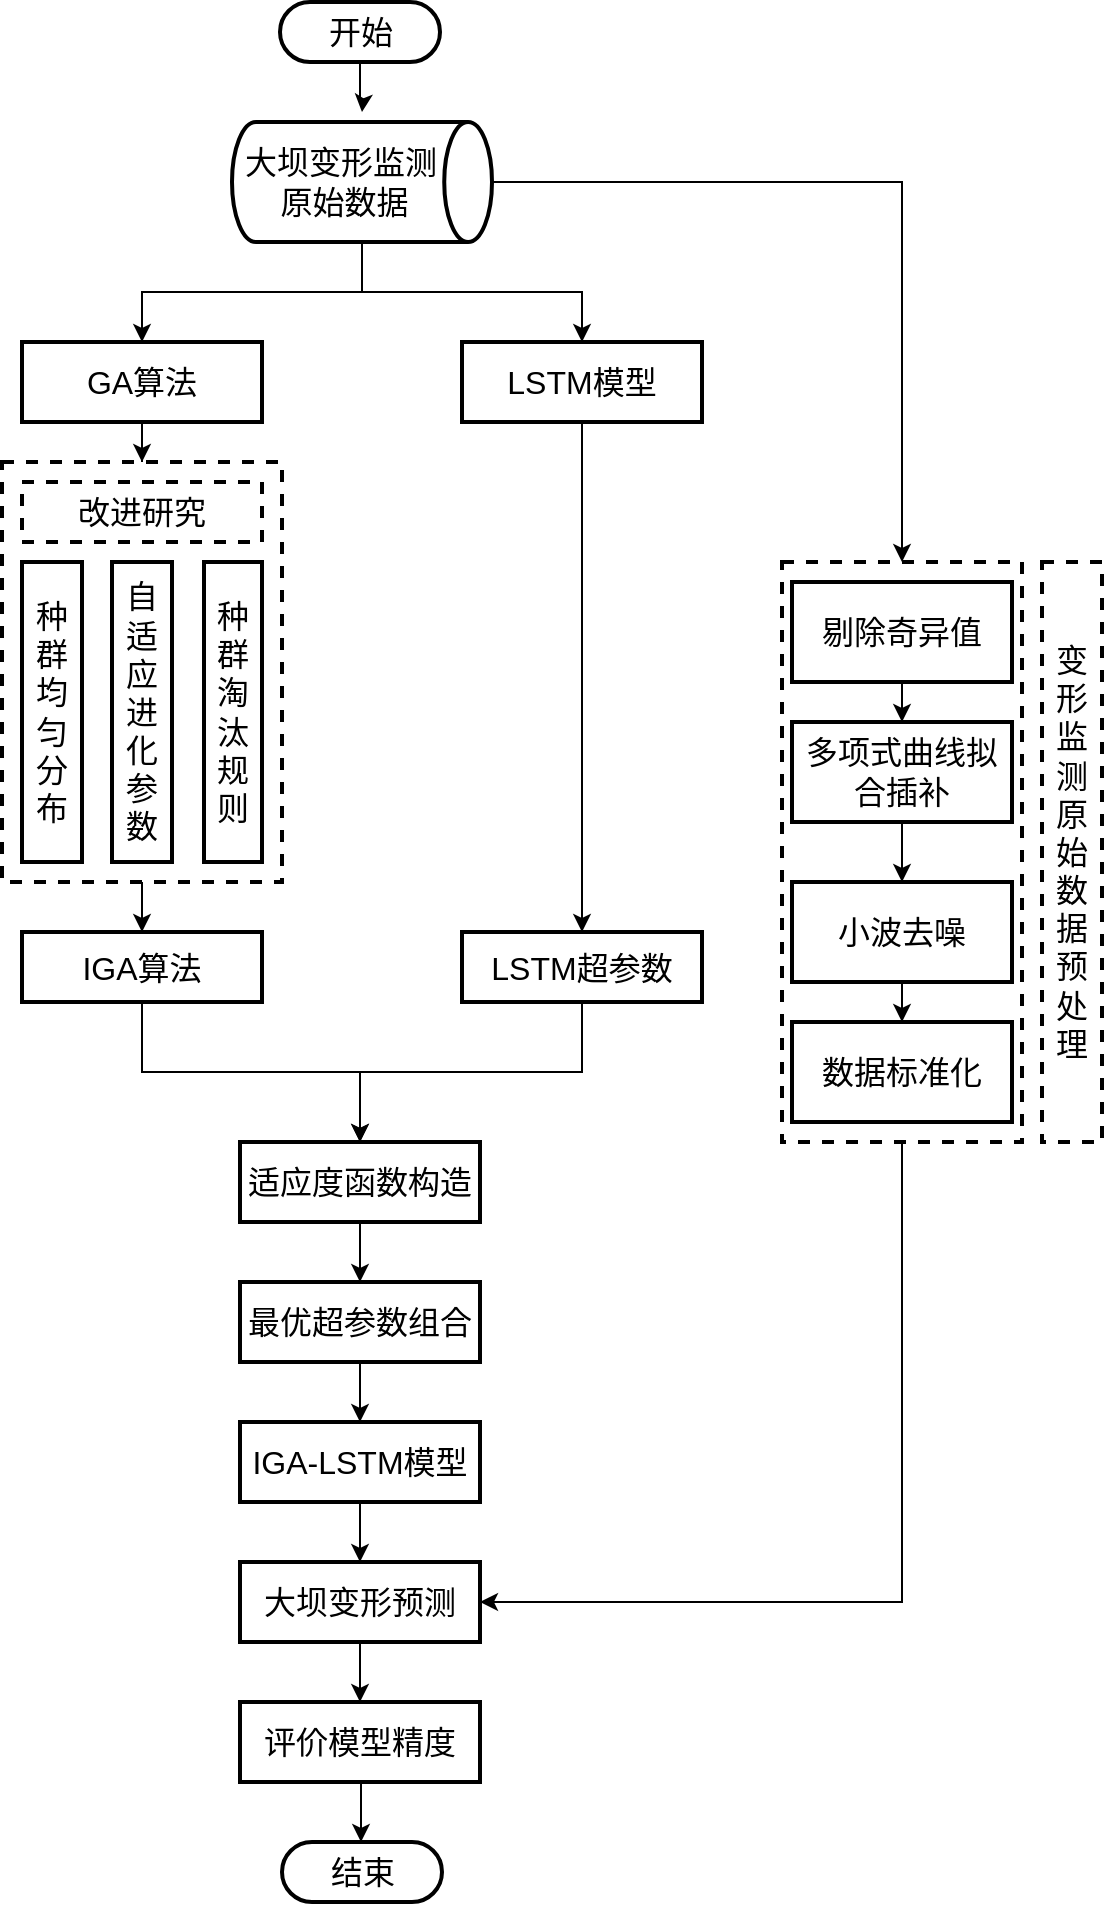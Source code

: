 <mxfile version="14.5.10" type="github">
  <diagram id="VWs96mPL_qFnbKkAlytn" name="Page-1">
    <mxGraphModel dx="1634" dy="832" grid="1" gridSize="10" guides="1" tooltips="1" connect="1" arrows="1" fold="1" page="1" pageScale="1" pageWidth="827" pageHeight="1169" math="0" shadow="0">
      <root>
        <mxCell id="0" />
        <mxCell id="1" parent="0" />
        <mxCell id="ZjJAUr3FeUKmNjzEr1_K-8" value="" style="edgeStyle=orthogonalEdgeStyle;rounded=0;orthogonalLoop=1;jettySize=auto;html=1;" edge="1" parent="1" source="ZjJAUr3FeUKmNjzEr1_K-4">
          <mxGeometry relative="1" as="geometry">
            <mxPoint x="430" y="115" as="targetPoint" />
          </mxGeometry>
        </mxCell>
        <mxCell id="ZjJAUr3FeUKmNjzEr1_K-4" value="开始" style="html=1;whitespace=wrap;shape=mxgraph.dfd.start;strokeWidth=2;fontSize=16;" vertex="1" parent="1">
          <mxGeometry x="389" y="60" width="80" height="30" as="geometry" />
        </mxCell>
        <mxCell id="ZjJAUr3FeUKmNjzEr1_K-20" value="" style="edgeStyle=orthogonalEdgeStyle;rounded=0;orthogonalLoop=1;jettySize=auto;html=1;" edge="1" parent="1" source="ZjJAUr3FeUKmNjzEr1_K-9" target="ZjJAUr3FeUKmNjzEr1_K-19">
          <mxGeometry relative="1" as="geometry">
            <Array as="points">
              <mxPoint x="430" y="205" />
              <mxPoint x="320" y="205" />
            </Array>
          </mxGeometry>
        </mxCell>
        <mxCell id="ZjJAUr3FeUKmNjzEr1_K-22" value="" style="edgeStyle=orthogonalEdgeStyle;rounded=0;orthogonalLoop=1;jettySize=auto;html=1;" edge="1" parent="1" source="ZjJAUr3FeUKmNjzEr1_K-9" target="ZjJAUr3FeUKmNjzEr1_K-21">
          <mxGeometry relative="1" as="geometry" />
        </mxCell>
        <mxCell id="ZjJAUr3FeUKmNjzEr1_K-49" value="" style="edgeStyle=orthogonalEdgeStyle;rounded=0;orthogonalLoop=1;jettySize=auto;html=1;" edge="1" parent="1" source="ZjJAUr3FeUKmNjzEr1_K-9" target="ZjJAUr3FeUKmNjzEr1_K-48">
          <mxGeometry relative="1" as="geometry" />
        </mxCell>
        <mxCell id="ZjJAUr3FeUKmNjzEr1_K-9" value="&amp;nbsp;大坝变形监测&lt;br&gt;&amp;nbsp; &amp;nbsp; &amp;nbsp;原始数据" style="strokeWidth=2;html=1;shape=mxgraph.flowchart.direct_data;whiteSpace=wrap;fontSize=16;align=left;" vertex="1" parent="1">
          <mxGeometry x="365" y="120" width="130" height="60" as="geometry" />
        </mxCell>
        <mxCell id="ZjJAUr3FeUKmNjzEr1_K-24" value="" style="edgeStyle=orthogonalEdgeStyle;rounded=0;orthogonalLoop=1;jettySize=auto;html=1;" edge="1" parent="1" source="ZjJAUr3FeUKmNjzEr1_K-19" target="ZjJAUr3FeUKmNjzEr1_K-23">
          <mxGeometry relative="1" as="geometry" />
        </mxCell>
        <mxCell id="ZjJAUr3FeUKmNjzEr1_K-19" value="&lt;font style=&quot;font-size: 16px&quot;&gt;GA算法&lt;/font&gt;" style="whiteSpace=wrap;html=1;strokeWidth=2;fontSize=15;" vertex="1" parent="1">
          <mxGeometry x="260" y="230" width="120" height="40" as="geometry" />
        </mxCell>
        <mxCell id="ZjJAUr3FeUKmNjzEr1_K-30" value="" style="edgeStyle=orthogonalEdgeStyle;rounded=0;orthogonalLoop=1;jettySize=auto;html=1;" edge="1" parent="1" source="ZjJAUr3FeUKmNjzEr1_K-21" target="ZjJAUr3FeUKmNjzEr1_K-29">
          <mxGeometry relative="1" as="geometry" />
        </mxCell>
        <mxCell id="ZjJAUr3FeUKmNjzEr1_K-21" value="&lt;font style=&quot;font-size: 16px&quot;&gt;LSTM模型&lt;/font&gt;" style="whiteSpace=wrap;html=1;strokeWidth=2;" vertex="1" parent="1">
          <mxGeometry x="480" y="230" width="120" height="40" as="geometry" />
        </mxCell>
        <mxCell id="ZjJAUr3FeUKmNjzEr1_K-32" value="" style="edgeStyle=orthogonalEdgeStyle;rounded=0;orthogonalLoop=1;jettySize=auto;html=1;" edge="1" parent="1" source="ZjJAUr3FeUKmNjzEr1_K-23" target="ZjJAUr3FeUKmNjzEr1_K-31">
          <mxGeometry relative="1" as="geometry" />
        </mxCell>
        <mxCell id="ZjJAUr3FeUKmNjzEr1_K-23" value="" style="whiteSpace=wrap;html=1;strokeWidth=2;dashed=1;" vertex="1" parent="1">
          <mxGeometry x="250" y="290" width="140" height="210" as="geometry" />
        </mxCell>
        <mxCell id="ZjJAUr3FeUKmNjzEr1_K-25" value="改进研究" style="rounded=0;whiteSpace=wrap;html=1;strokeWidth=2;fontSize=16;dashed=1;" vertex="1" parent="1">
          <mxGeometry x="260" y="300" width="120" height="30" as="geometry" />
        </mxCell>
        <mxCell id="ZjJAUr3FeUKmNjzEr1_K-28" value="种群淘汰规则" style="rounded=0;whiteSpace=wrap;html=1;strokeWidth=2;fontSize=16;" vertex="1" parent="1">
          <mxGeometry x="351" y="340" width="29" height="150" as="geometry" />
        </mxCell>
        <mxCell id="ZjJAUr3FeUKmNjzEr1_K-36" value="" style="edgeStyle=orthogonalEdgeStyle;rounded=0;orthogonalLoop=1;jettySize=auto;html=1;" edge="1" parent="1" source="ZjJAUr3FeUKmNjzEr1_K-29" target="ZjJAUr3FeUKmNjzEr1_K-35">
          <mxGeometry relative="1" as="geometry" />
        </mxCell>
        <mxCell id="ZjJAUr3FeUKmNjzEr1_K-29" value="&lt;font style=&quot;font-size: 16px&quot;&gt;LSTM超参数&lt;/font&gt;" style="whiteSpace=wrap;html=1;strokeWidth=2;" vertex="1" parent="1">
          <mxGeometry x="480" y="525" width="120" height="35" as="geometry" />
        </mxCell>
        <mxCell id="ZjJAUr3FeUKmNjzEr1_K-34" value="" style="edgeStyle=orthogonalEdgeStyle;rounded=0;orthogonalLoop=1;jettySize=auto;html=1;" edge="1" parent="1" source="ZjJAUr3FeUKmNjzEr1_K-31" target="ZjJAUr3FeUKmNjzEr1_K-33">
          <mxGeometry relative="1" as="geometry" />
        </mxCell>
        <mxCell id="ZjJAUr3FeUKmNjzEr1_K-31" value="&lt;font style=&quot;font-size: 16px&quot;&gt;IGA算法&lt;/font&gt;" style="whiteSpace=wrap;html=1;strokeWidth=2;" vertex="1" parent="1">
          <mxGeometry x="260" y="525" width="120" height="35" as="geometry" />
        </mxCell>
        <mxCell id="ZjJAUr3FeUKmNjzEr1_K-33" value="" style="whiteSpace=wrap;html=1;strokeWidth=2;" vertex="1" parent="1">
          <mxGeometry x="369" y="630" width="120" height="40" as="geometry" />
        </mxCell>
        <mxCell id="ZjJAUr3FeUKmNjzEr1_K-38" value="" style="edgeStyle=orthogonalEdgeStyle;rounded=0;orthogonalLoop=1;jettySize=auto;html=1;" edge="1" parent="1" source="ZjJAUr3FeUKmNjzEr1_K-35" target="ZjJAUr3FeUKmNjzEr1_K-37">
          <mxGeometry relative="1" as="geometry" />
        </mxCell>
        <mxCell id="ZjJAUr3FeUKmNjzEr1_K-35" value="&lt;font style=&quot;font-size: 16px&quot;&gt;适应度函数构造&lt;/font&gt;" style="whiteSpace=wrap;html=1;strokeWidth=2;" vertex="1" parent="1">
          <mxGeometry x="369" y="630" width="120" height="40" as="geometry" />
        </mxCell>
        <mxCell id="ZjJAUr3FeUKmNjzEr1_K-40" value="" style="edgeStyle=orthogonalEdgeStyle;rounded=0;orthogonalLoop=1;jettySize=auto;html=1;" edge="1" parent="1" source="ZjJAUr3FeUKmNjzEr1_K-37" target="ZjJAUr3FeUKmNjzEr1_K-39">
          <mxGeometry relative="1" as="geometry" />
        </mxCell>
        <mxCell id="ZjJAUr3FeUKmNjzEr1_K-37" value="&lt;font style=&quot;font-size: 16px&quot;&gt;最优超参数组合&lt;/font&gt;" style="whiteSpace=wrap;html=1;strokeWidth=2;" vertex="1" parent="1">
          <mxGeometry x="369" y="700" width="120" height="40" as="geometry" />
        </mxCell>
        <mxCell id="ZjJAUr3FeUKmNjzEr1_K-42" value="" style="edgeStyle=orthogonalEdgeStyle;rounded=0;orthogonalLoop=1;jettySize=auto;html=1;" edge="1" parent="1" source="ZjJAUr3FeUKmNjzEr1_K-39" target="ZjJAUr3FeUKmNjzEr1_K-41">
          <mxGeometry relative="1" as="geometry" />
        </mxCell>
        <mxCell id="ZjJAUr3FeUKmNjzEr1_K-39" value="&lt;font style=&quot;font-size: 16px&quot;&gt;IGA-LSTM模型&lt;/font&gt;" style="whiteSpace=wrap;html=1;strokeWidth=2;" vertex="1" parent="1">
          <mxGeometry x="369" y="770" width="120" height="40" as="geometry" />
        </mxCell>
        <mxCell id="ZjJAUr3FeUKmNjzEr1_K-44" value="" style="edgeStyle=orthogonalEdgeStyle;rounded=0;orthogonalLoop=1;jettySize=auto;html=1;" edge="1" parent="1" source="ZjJAUr3FeUKmNjzEr1_K-41" target="ZjJAUr3FeUKmNjzEr1_K-43">
          <mxGeometry relative="1" as="geometry" />
        </mxCell>
        <mxCell id="ZjJAUr3FeUKmNjzEr1_K-41" value="&lt;font style=&quot;font-size: 16px&quot;&gt;大坝变形预测&lt;/font&gt;" style="whiteSpace=wrap;html=1;strokeWidth=2;" vertex="1" parent="1">
          <mxGeometry x="369" y="840" width="120" height="40" as="geometry" />
        </mxCell>
        <mxCell id="ZjJAUr3FeUKmNjzEr1_K-43" value="&lt;font style=&quot;font-size: 16px&quot;&gt;评价模型精度&lt;/font&gt;" style="whiteSpace=wrap;html=1;strokeWidth=2;" vertex="1" parent="1">
          <mxGeometry x="369" y="910" width="120" height="40" as="geometry" />
        </mxCell>
        <mxCell id="ZjJAUr3FeUKmNjzEr1_K-63" style="edgeStyle=orthogonalEdgeStyle;rounded=0;orthogonalLoop=1;jettySize=auto;html=1;" edge="1" parent="1" source="ZjJAUr3FeUKmNjzEr1_K-48" target="ZjJAUr3FeUKmNjzEr1_K-41">
          <mxGeometry relative="1" as="geometry">
            <Array as="points">
              <mxPoint x="700" y="860" />
            </Array>
          </mxGeometry>
        </mxCell>
        <mxCell id="ZjJAUr3FeUKmNjzEr1_K-48" value="" style="whiteSpace=wrap;html=1;strokeWidth=2;dashed=1;" vertex="1" parent="1">
          <mxGeometry x="640" y="340" width="120" height="290" as="geometry" />
        </mxCell>
        <mxCell id="ZjJAUr3FeUKmNjzEr1_K-50" value="&lt;font style=&quot;font-size: 16px&quot;&gt;变形监测原始数据预处理&lt;/font&gt;" style="whiteSpace=wrap;html=1;strokeWidth=2;dashed=1;" vertex="1" parent="1">
          <mxGeometry x="770" y="340" width="30" height="290" as="geometry" />
        </mxCell>
        <mxCell id="ZjJAUr3FeUKmNjzEr1_K-53" value="" style="edgeStyle=orthogonalEdgeStyle;rounded=0;orthogonalLoop=1;jettySize=auto;html=1;" edge="1" parent="1" source="ZjJAUr3FeUKmNjzEr1_K-51" target="ZjJAUr3FeUKmNjzEr1_K-52">
          <mxGeometry relative="1" as="geometry" />
        </mxCell>
        <mxCell id="ZjJAUr3FeUKmNjzEr1_K-51" value="&lt;font style=&quot;font-size: 16px&quot;&gt;剔除奇异值&lt;/font&gt;" style="whiteSpace=wrap;html=1;strokeWidth=2;" vertex="1" parent="1">
          <mxGeometry x="645" y="350" width="110" height="50" as="geometry" />
        </mxCell>
        <mxCell id="ZjJAUr3FeUKmNjzEr1_K-55" value="" style="edgeStyle=orthogonalEdgeStyle;rounded=0;orthogonalLoop=1;jettySize=auto;html=1;" edge="1" parent="1" source="ZjJAUr3FeUKmNjzEr1_K-52" target="ZjJAUr3FeUKmNjzEr1_K-54">
          <mxGeometry relative="1" as="geometry" />
        </mxCell>
        <mxCell id="ZjJAUr3FeUKmNjzEr1_K-52" value="&lt;font style=&quot;font-size: 16px&quot;&gt;多项式曲线拟合插补&lt;/font&gt;" style="whiteSpace=wrap;html=1;strokeWidth=2;" vertex="1" parent="1">
          <mxGeometry x="645" y="420" width="110" height="50" as="geometry" />
        </mxCell>
        <mxCell id="ZjJAUr3FeUKmNjzEr1_K-57" value="" style="edgeStyle=orthogonalEdgeStyle;rounded=0;orthogonalLoop=1;jettySize=auto;html=1;" edge="1" parent="1" source="ZjJAUr3FeUKmNjzEr1_K-54" target="ZjJAUr3FeUKmNjzEr1_K-56">
          <mxGeometry relative="1" as="geometry" />
        </mxCell>
        <mxCell id="ZjJAUr3FeUKmNjzEr1_K-54" value="&lt;font style=&quot;font-size: 16px&quot;&gt;小波去噪&lt;/font&gt;" style="whiteSpace=wrap;html=1;strokeWidth=2;" vertex="1" parent="1">
          <mxGeometry x="645" y="500" width="110" height="50" as="geometry" />
        </mxCell>
        <mxCell id="ZjJAUr3FeUKmNjzEr1_K-56" value="&lt;font style=&quot;font-size: 16px&quot;&gt;数据标准化&lt;/font&gt;" style="whiteSpace=wrap;html=1;strokeWidth=2;" vertex="1" parent="1">
          <mxGeometry x="645" y="570" width="110" height="50" as="geometry" />
        </mxCell>
        <mxCell id="ZjJAUr3FeUKmNjzEr1_K-26" value="&lt;font style=&quot;font-size: 16px&quot;&gt;种群均匀分布&lt;/font&gt;" style="rounded=0;whiteSpace=wrap;html=1;strokeWidth=2;align=center;direction=west;horizontal=1;verticalAlign=middle;textDirection=rtl;fontSize=15;" vertex="1" parent="1">
          <mxGeometry x="260" y="340" width="30" height="150" as="geometry" />
        </mxCell>
        <mxCell id="ZjJAUr3FeUKmNjzEr1_K-65" value="&lt;span style=&quot;font-size: 16px&quot;&gt;自适应进化参数&lt;/span&gt;" style="rounded=0;whiteSpace=wrap;html=1;strokeWidth=2;align=center;direction=west;horizontal=1;verticalAlign=middle;textDirection=rtl;fontSize=15;" vertex="1" parent="1">
          <mxGeometry x="305" y="340" width="30" height="150" as="geometry" />
        </mxCell>
        <mxCell id="ZjJAUr3FeUKmNjzEr1_K-47" value="&lt;font style=&quot;font-size: 16px&quot;&gt;结束&lt;/font&gt;" style="html=1;whitespace=wrap;shape=mxgraph.dfd.start;strokeWidth=2;" vertex="1" parent="1">
          <mxGeometry x="390" y="980" width="80" height="30" as="geometry" />
        </mxCell>
        <mxCell id="ZjJAUr3FeUKmNjzEr1_K-67" value="" style="edgeStyle=orthogonalEdgeStyle;rounded=0;orthogonalLoop=1;jettySize=auto;html=1;" edge="1" parent="1">
          <mxGeometry relative="1" as="geometry">
            <mxPoint x="429.5" y="950" as="sourcePoint" />
            <mxPoint x="429.5" y="980" as="targetPoint" />
            <Array as="points">
              <mxPoint x="429.5" y="970" />
              <mxPoint x="429.5" y="970" />
            </Array>
          </mxGeometry>
        </mxCell>
      </root>
    </mxGraphModel>
  </diagram>
</mxfile>
